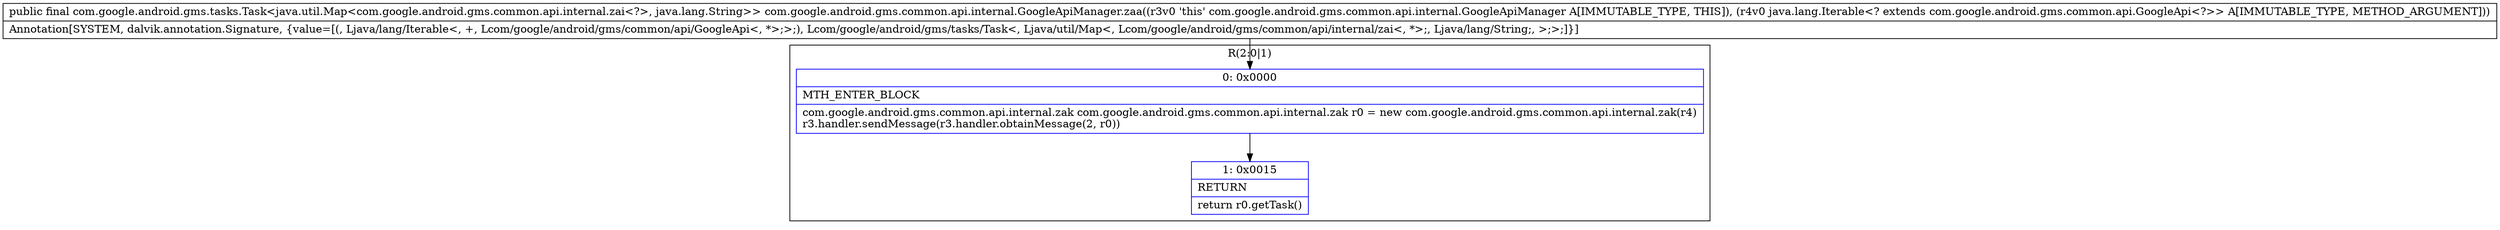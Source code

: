 digraph "CFG forcom.google.android.gms.common.api.internal.GoogleApiManager.zaa(Ljava\/lang\/Iterable;)Lcom\/google\/android\/gms\/tasks\/Task;" {
subgraph cluster_Region_1519311603 {
label = "R(2:0|1)";
node [shape=record,color=blue];
Node_0 [shape=record,label="{0\:\ 0x0000|MTH_ENTER_BLOCK\l|com.google.android.gms.common.api.internal.zak com.google.android.gms.common.api.internal.zak r0 = new com.google.android.gms.common.api.internal.zak(r4)\lr3.handler.sendMessage(r3.handler.obtainMessage(2, r0))\l}"];
Node_1 [shape=record,label="{1\:\ 0x0015|RETURN\l|return r0.getTask()\l}"];
}
MethodNode[shape=record,label="{public final com.google.android.gms.tasks.Task\<java.util.Map\<com.google.android.gms.common.api.internal.zai\<?\>, java.lang.String\>\> com.google.android.gms.common.api.internal.GoogleApiManager.zaa((r3v0 'this' com.google.android.gms.common.api.internal.GoogleApiManager A[IMMUTABLE_TYPE, THIS]), (r4v0 java.lang.Iterable\<? extends com.google.android.gms.common.api.GoogleApi\<?\>\> A[IMMUTABLE_TYPE, METHOD_ARGUMENT]))  | Annotation[SYSTEM, dalvik.annotation.Signature, \{value=[(, Ljava\/lang\/Iterable\<, +, Lcom\/google\/android\/gms\/common\/api\/GoogleApi\<, *\>;\>;), Lcom\/google\/android\/gms\/tasks\/Task\<, Ljava\/util\/Map\<, Lcom\/google\/android\/gms\/common\/api\/internal\/zai\<, *\>;, Ljava\/lang\/String;, \>;\>;]\}]\l}"];
MethodNode -> Node_0;
Node_0 -> Node_1;
}

